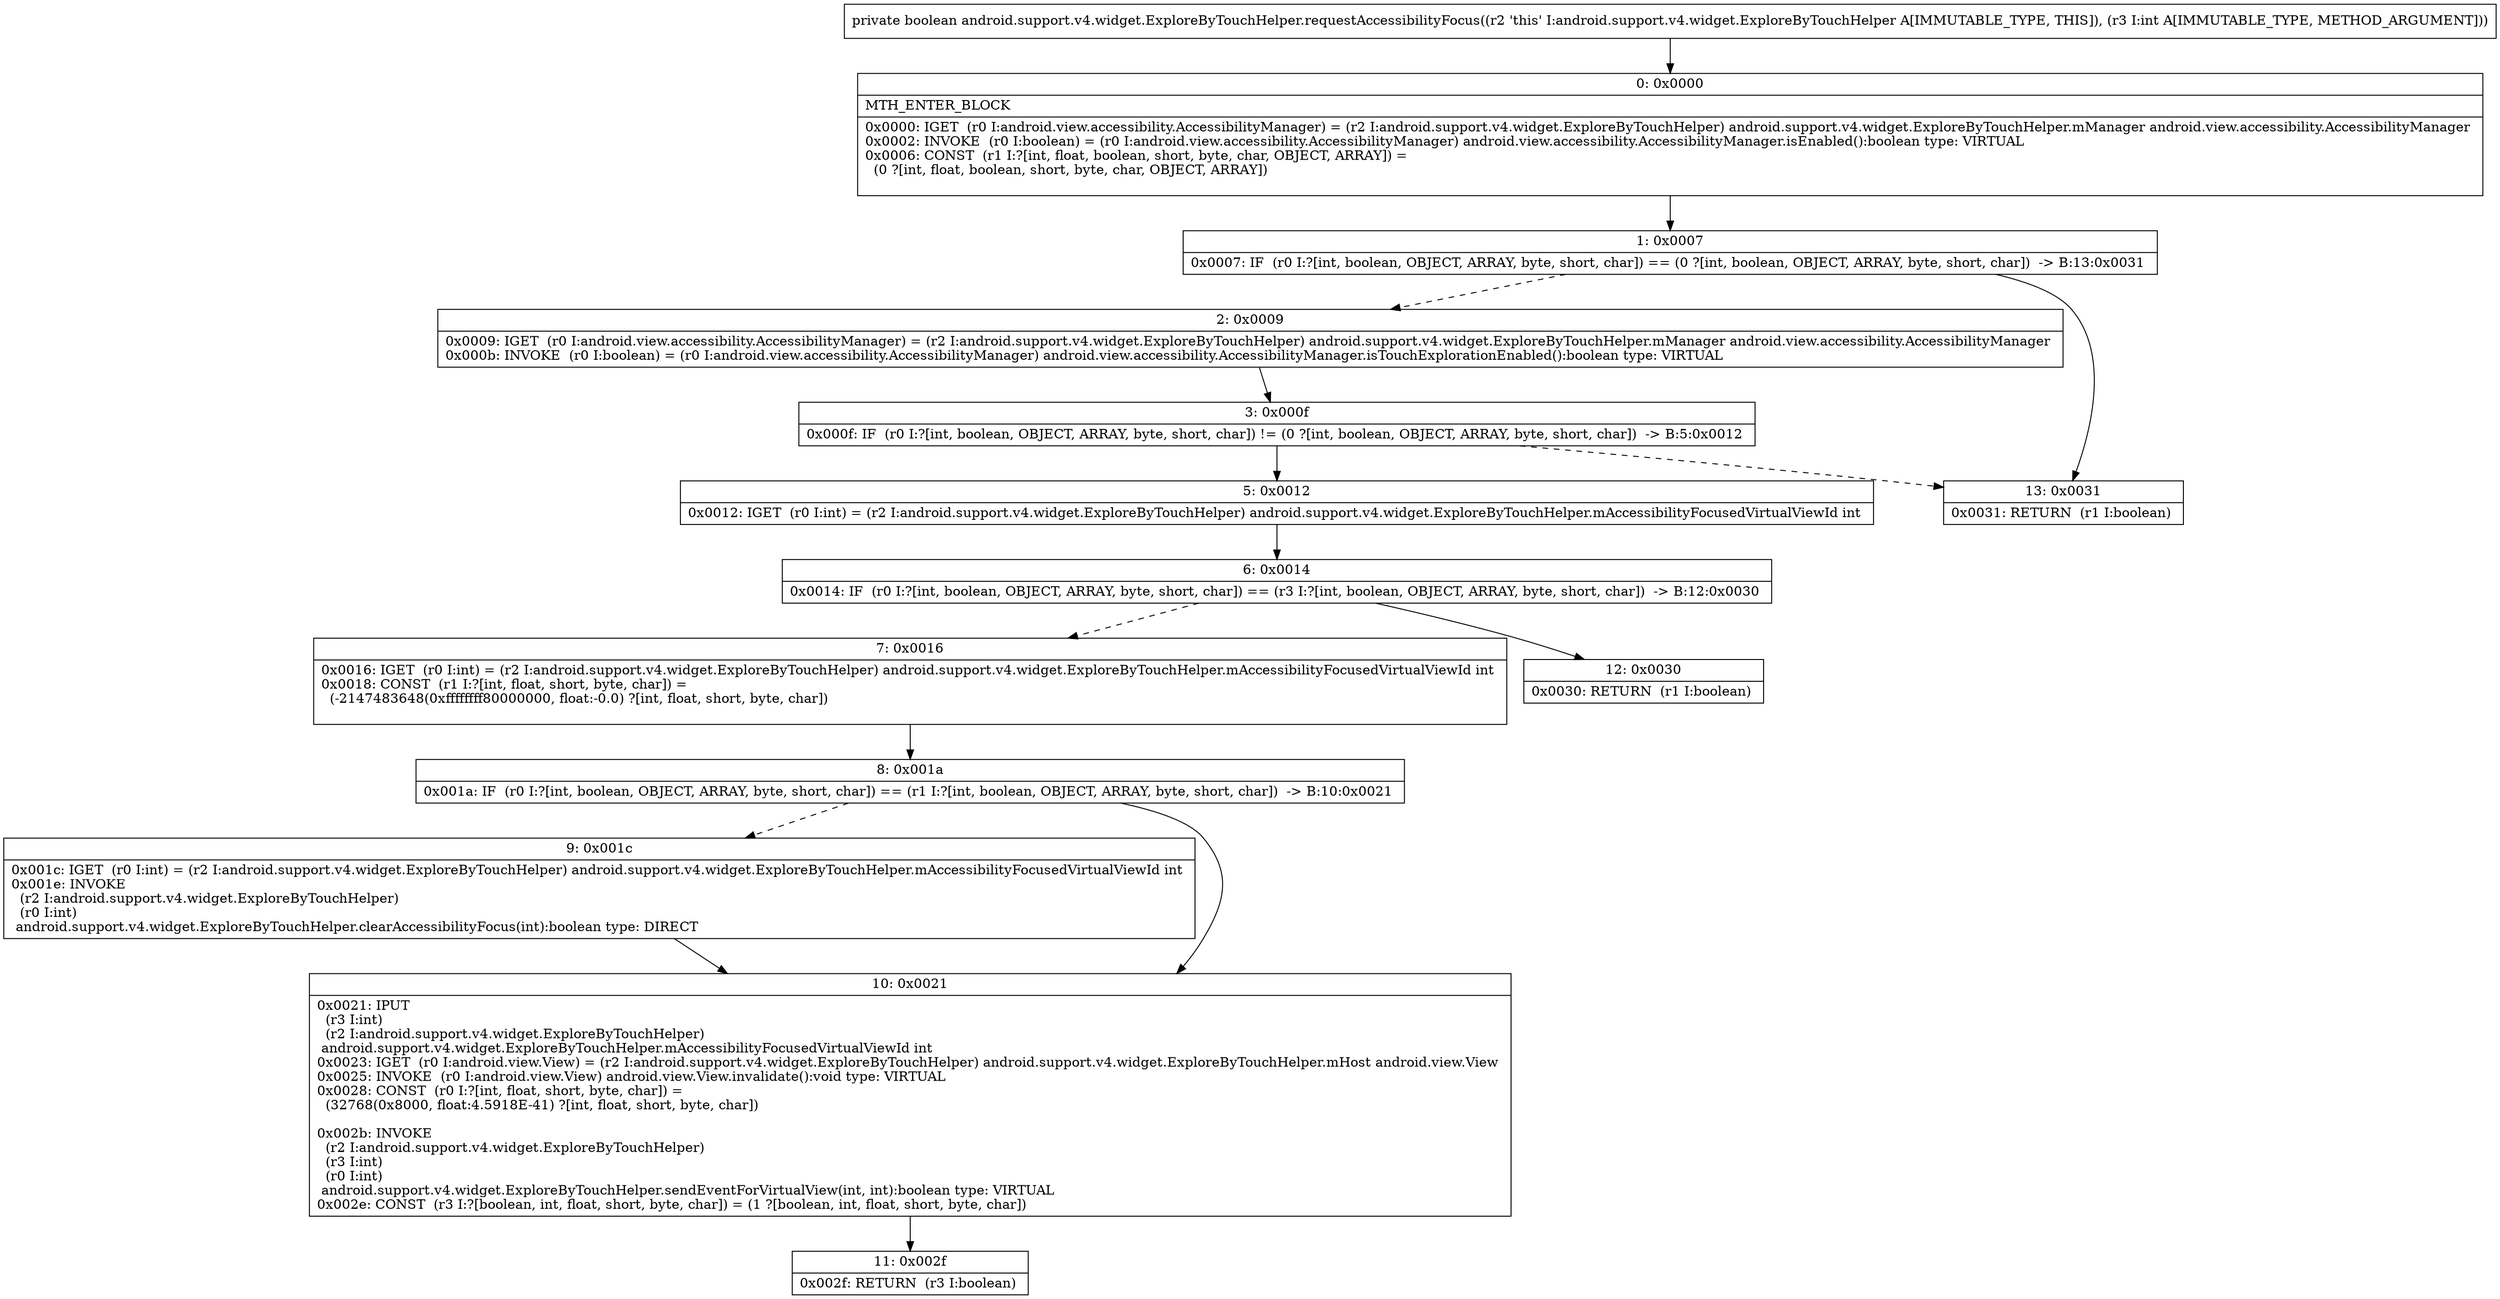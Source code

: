digraph "CFG forandroid.support.v4.widget.ExploreByTouchHelper.requestAccessibilityFocus(I)Z" {
Node_0 [shape=record,label="{0\:\ 0x0000|MTH_ENTER_BLOCK\l|0x0000: IGET  (r0 I:android.view.accessibility.AccessibilityManager) = (r2 I:android.support.v4.widget.ExploreByTouchHelper) android.support.v4.widget.ExploreByTouchHelper.mManager android.view.accessibility.AccessibilityManager \l0x0002: INVOKE  (r0 I:boolean) = (r0 I:android.view.accessibility.AccessibilityManager) android.view.accessibility.AccessibilityManager.isEnabled():boolean type: VIRTUAL \l0x0006: CONST  (r1 I:?[int, float, boolean, short, byte, char, OBJECT, ARRAY]) = \l  (0 ?[int, float, boolean, short, byte, char, OBJECT, ARRAY])\l \l}"];
Node_1 [shape=record,label="{1\:\ 0x0007|0x0007: IF  (r0 I:?[int, boolean, OBJECT, ARRAY, byte, short, char]) == (0 ?[int, boolean, OBJECT, ARRAY, byte, short, char])  \-\> B:13:0x0031 \l}"];
Node_2 [shape=record,label="{2\:\ 0x0009|0x0009: IGET  (r0 I:android.view.accessibility.AccessibilityManager) = (r2 I:android.support.v4.widget.ExploreByTouchHelper) android.support.v4.widget.ExploreByTouchHelper.mManager android.view.accessibility.AccessibilityManager \l0x000b: INVOKE  (r0 I:boolean) = (r0 I:android.view.accessibility.AccessibilityManager) android.view.accessibility.AccessibilityManager.isTouchExplorationEnabled():boolean type: VIRTUAL \l}"];
Node_3 [shape=record,label="{3\:\ 0x000f|0x000f: IF  (r0 I:?[int, boolean, OBJECT, ARRAY, byte, short, char]) != (0 ?[int, boolean, OBJECT, ARRAY, byte, short, char])  \-\> B:5:0x0012 \l}"];
Node_5 [shape=record,label="{5\:\ 0x0012|0x0012: IGET  (r0 I:int) = (r2 I:android.support.v4.widget.ExploreByTouchHelper) android.support.v4.widget.ExploreByTouchHelper.mAccessibilityFocusedVirtualViewId int \l}"];
Node_6 [shape=record,label="{6\:\ 0x0014|0x0014: IF  (r0 I:?[int, boolean, OBJECT, ARRAY, byte, short, char]) == (r3 I:?[int, boolean, OBJECT, ARRAY, byte, short, char])  \-\> B:12:0x0030 \l}"];
Node_7 [shape=record,label="{7\:\ 0x0016|0x0016: IGET  (r0 I:int) = (r2 I:android.support.v4.widget.ExploreByTouchHelper) android.support.v4.widget.ExploreByTouchHelper.mAccessibilityFocusedVirtualViewId int \l0x0018: CONST  (r1 I:?[int, float, short, byte, char]) = \l  (\-2147483648(0xffffffff80000000, float:\-0.0) ?[int, float, short, byte, char])\l \l}"];
Node_8 [shape=record,label="{8\:\ 0x001a|0x001a: IF  (r0 I:?[int, boolean, OBJECT, ARRAY, byte, short, char]) == (r1 I:?[int, boolean, OBJECT, ARRAY, byte, short, char])  \-\> B:10:0x0021 \l}"];
Node_9 [shape=record,label="{9\:\ 0x001c|0x001c: IGET  (r0 I:int) = (r2 I:android.support.v4.widget.ExploreByTouchHelper) android.support.v4.widget.ExploreByTouchHelper.mAccessibilityFocusedVirtualViewId int \l0x001e: INVOKE  \l  (r2 I:android.support.v4.widget.ExploreByTouchHelper)\l  (r0 I:int)\l android.support.v4.widget.ExploreByTouchHelper.clearAccessibilityFocus(int):boolean type: DIRECT \l}"];
Node_10 [shape=record,label="{10\:\ 0x0021|0x0021: IPUT  \l  (r3 I:int)\l  (r2 I:android.support.v4.widget.ExploreByTouchHelper)\l android.support.v4.widget.ExploreByTouchHelper.mAccessibilityFocusedVirtualViewId int \l0x0023: IGET  (r0 I:android.view.View) = (r2 I:android.support.v4.widget.ExploreByTouchHelper) android.support.v4.widget.ExploreByTouchHelper.mHost android.view.View \l0x0025: INVOKE  (r0 I:android.view.View) android.view.View.invalidate():void type: VIRTUAL \l0x0028: CONST  (r0 I:?[int, float, short, byte, char]) = \l  (32768(0x8000, float:4.5918E\-41) ?[int, float, short, byte, char])\l \l0x002b: INVOKE  \l  (r2 I:android.support.v4.widget.ExploreByTouchHelper)\l  (r3 I:int)\l  (r0 I:int)\l android.support.v4.widget.ExploreByTouchHelper.sendEventForVirtualView(int, int):boolean type: VIRTUAL \l0x002e: CONST  (r3 I:?[boolean, int, float, short, byte, char]) = (1 ?[boolean, int, float, short, byte, char]) \l}"];
Node_11 [shape=record,label="{11\:\ 0x002f|0x002f: RETURN  (r3 I:boolean) \l}"];
Node_12 [shape=record,label="{12\:\ 0x0030|0x0030: RETURN  (r1 I:boolean) \l}"];
Node_13 [shape=record,label="{13\:\ 0x0031|0x0031: RETURN  (r1 I:boolean) \l}"];
MethodNode[shape=record,label="{private boolean android.support.v4.widget.ExploreByTouchHelper.requestAccessibilityFocus((r2 'this' I:android.support.v4.widget.ExploreByTouchHelper A[IMMUTABLE_TYPE, THIS]), (r3 I:int A[IMMUTABLE_TYPE, METHOD_ARGUMENT])) }"];
MethodNode -> Node_0;
Node_0 -> Node_1;
Node_1 -> Node_2[style=dashed];
Node_1 -> Node_13;
Node_2 -> Node_3;
Node_3 -> Node_5;
Node_3 -> Node_13[style=dashed];
Node_5 -> Node_6;
Node_6 -> Node_7[style=dashed];
Node_6 -> Node_12;
Node_7 -> Node_8;
Node_8 -> Node_9[style=dashed];
Node_8 -> Node_10;
Node_9 -> Node_10;
Node_10 -> Node_11;
}

